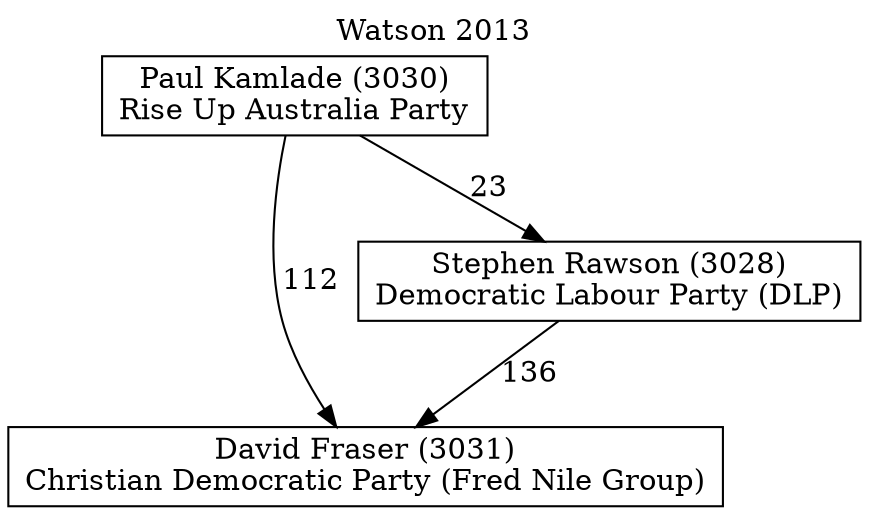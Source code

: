 // House preference flow
digraph "David Fraser (3031)_Watson_2013" {
	graph [label="Watson 2013" labelloc=t mclimit=10]
	node [shape=box]
	"David Fraser (3031)" [label="David Fraser (3031)
Christian Democratic Party (Fred Nile Group)"]
	"Stephen Rawson (3028)" [label="Stephen Rawson (3028)
Democratic Labour Party (DLP)"]
	"Paul Kamlade (3030)" [label="Paul Kamlade (3030)
Rise Up Australia Party"]
	"Stephen Rawson (3028)" -> "David Fraser (3031)" [label=136]
	"Paul Kamlade (3030)" -> "Stephen Rawson (3028)" [label=23]
	"Paul Kamlade (3030)" -> "David Fraser (3031)" [label=112]
}
